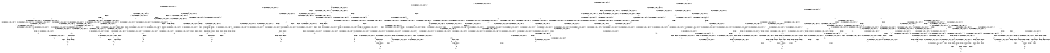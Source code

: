 digraph BCG {
size = "7, 10.5";
center = TRUE;
node [shape = circle];
0 [peripheries = 2];
0 -> 1 [label = "EX !0 !ATOMIC_EXCH_BRANCH (1, +1, TRUE, +0, 3, TRUE) !{0, 1, 2}"];
0 -> 2 [label = "EX !2 !ATOMIC_EXCH_BRANCH (1, +0, TRUE, +0, 1, TRUE) !{0, 1, 2}"];
0 -> 3 [label = "EX !1 !ATOMIC_EXCH_BRANCH (1, +1, TRUE, +1, 1, FALSE) !{0, 1, 2}"];
0 -> 4 [label = "EX !0 !ATOMIC_EXCH_BRANCH (1, +1, TRUE, +0, 3, TRUE) !{0, 1, 2}"];
1 -> 5 [label = "EX !2 !ATOMIC_EXCH_BRANCH (1, +0, TRUE, +0, 1, FALSE) !{0, 1, 2}"];
1 -> 6 [label = "EX !1 !ATOMIC_EXCH_BRANCH (1, +1, TRUE, +1, 1, TRUE) !{0, 1, 2}"];
1 -> 7 [label = "TERMINATE !0"];
2 -> 2 [label = "EX !2 !ATOMIC_EXCH_BRANCH (1, +0, TRUE, +0, 1, TRUE) !{0, 1, 2}"];
2 -> 8 [label = "EX !0 !ATOMIC_EXCH_BRANCH (1, +1, TRUE, +0, 3, TRUE) !{0, 1, 2}"];
2 -> 9 [label = "EX !1 !ATOMIC_EXCH_BRANCH (1, +1, TRUE, +1, 1, FALSE) !{0, 1, 2}"];
2 -> 10 [label = "EX !0 !ATOMIC_EXCH_BRANCH (1, +1, TRUE, +0, 3, TRUE) !{0, 1, 2}"];
3 -> 11 [label = "EX !0 !ATOMIC_EXCH_BRANCH (1, +1, TRUE, +0, 3, FALSE) !{0, 1, 2}"];
3 -> 12 [label = "EX !2 !ATOMIC_EXCH_BRANCH (1, +0, TRUE, +0, 1, FALSE) !{0, 1, 2}"];
3 -> 13 [label = "TERMINATE !1"];
3 -> 14 [label = "EX !0 !ATOMIC_EXCH_BRANCH (1, +1, TRUE, +0, 3, FALSE) !{0, 1, 2}"];
4 -> 15 [label = "EX !1 !ATOMIC_EXCH_BRANCH (1, +1, TRUE, +1, 1, TRUE) !{0, 1, 2}"];
4 -> 16 [label = "EX !2 !ATOMIC_EXCH_BRANCH (1, +0, TRUE, +0, 1, FALSE) !{0, 1, 2}"];
4 -> 17 [label = "EX !1 !ATOMIC_EXCH_BRANCH (1, +1, TRUE, +1, 1, TRUE) !{0, 1, 2}"];
4 -> 18 [label = "TERMINATE !0"];
5 -> 19 [label = "EX !1 !ATOMIC_EXCH_BRANCH (1, +1, TRUE, +1, 1, FALSE) !{0, 1, 2}"];
5 -> 20 [label = "TERMINATE !0"];
5 -> 21 [label = "TERMINATE !2"];
6 -> 6 [label = "EX !1 !ATOMIC_EXCH_BRANCH (1, +1, TRUE, +1, 1, TRUE) !{0, 1, 2}"];
6 -> 22 [label = "EX !2 !ATOMIC_EXCH_BRANCH (1, +0, TRUE, +0, 1, FALSE) !{0, 1, 2}"];
6 -> 23 [label = "TERMINATE !0"];
7 -> 24 [label = "EX !2 !ATOMIC_EXCH_BRANCH (1, +0, TRUE, +0, 1, FALSE) !{1, 2}"];
7 -> 25 [label = "EX !1 !ATOMIC_EXCH_BRANCH (1, +1, TRUE, +1, 1, TRUE) !{1, 2}"];
7 -> 26 [label = "EX !1 !ATOMIC_EXCH_BRANCH (1, +1, TRUE, +1, 1, TRUE) !{1, 2}"];
8 -> 5 [label = "EX !2 !ATOMIC_EXCH_BRANCH (1, +0, TRUE, +0, 1, FALSE) !{0, 1, 2}"];
8 -> 27 [label = "EX !1 !ATOMIC_EXCH_BRANCH (1, +1, TRUE, +1, 1, TRUE) !{0, 1, 2}"];
8 -> 28 [label = "TERMINATE !0"];
9 -> 12 [label = "EX !2 !ATOMIC_EXCH_BRANCH (1, +0, TRUE, +0, 1, FALSE) !{0, 1, 2}"];
9 -> 29 [label = "EX !0 !ATOMIC_EXCH_BRANCH (1, +1, TRUE, +0, 3, FALSE) !{0, 1, 2}"];
9 -> 30 [label = "TERMINATE !1"];
9 -> 31 [label = "EX !0 !ATOMIC_EXCH_BRANCH (1, +1, TRUE, +0, 3, FALSE) !{0, 1, 2}"];
10 -> 32 [label = "EX !1 !ATOMIC_EXCH_BRANCH (1, +1, TRUE, +1, 1, TRUE) !{0, 1, 2}"];
10 -> 16 [label = "EX !2 !ATOMIC_EXCH_BRANCH (1, +0, TRUE, +0, 1, FALSE) !{0, 1, 2}"];
10 -> 33 [label = "EX !1 !ATOMIC_EXCH_BRANCH (1, +1, TRUE, +1, 1, TRUE) !{0, 1, 2}"];
10 -> 34 [label = "TERMINATE !0"];
11 -> 35 [label = "EX !0 !ATOMIC_EXCH_BRANCH (1, +1, TRUE, +1, 1, TRUE) !{0, 1, 2}"];
11 -> 36 [label = "EX !2 !ATOMIC_EXCH_BRANCH (1, +0, TRUE, +0, 1, FALSE) !{0, 1, 2}"];
11 -> 37 [label = "TERMINATE !1"];
11 -> 38 [label = "EX !0 !ATOMIC_EXCH_BRANCH (1, +1, TRUE, +1, 1, TRUE) !{0, 1, 2}"];
12 -> 19 [label = "EX !0 !ATOMIC_EXCH_BRANCH (1, +1, TRUE, +0, 3, TRUE) !{0, 1, 2}"];
12 -> 39 [label = "TERMINATE !2"];
12 -> 40 [label = "TERMINATE !1"];
12 -> 41 [label = "EX !0 !ATOMIC_EXCH_BRANCH (1, +1, TRUE, +0, 3, TRUE) !{0, 1, 2}"];
13 -> 42 [label = "EX !0 !ATOMIC_EXCH_BRANCH (1, +1, TRUE, +0, 3, FALSE) !{0, 2}"];
13 -> 43 [label = "EX !2 !ATOMIC_EXCH_BRANCH (1, +0, TRUE, +0, 1, FALSE) !{0, 2}"];
13 -> 44 [label = "EX !0 !ATOMIC_EXCH_BRANCH (1, +1, TRUE, +0, 3, FALSE) !{0, 2}"];
14 -> 38 [label = "EX !0 !ATOMIC_EXCH_BRANCH (1, +1, TRUE, +1, 1, TRUE) !{0, 1, 2}"];
14 -> 45 [label = "EX !2 !ATOMIC_EXCH_BRANCH (1, +0, TRUE, +0, 1, FALSE) !{0, 1, 2}"];
14 -> 46 [label = "TERMINATE !1"];
15 -> 47 [label = "EX !2 !ATOMIC_EXCH_BRANCH (1, +0, TRUE, +0, 1, FALSE) !{0, 1, 2}"];
15 -> 15 [label = "EX !1 !ATOMIC_EXCH_BRANCH (1, +1, TRUE, +1, 1, TRUE) !{0, 1, 2}"];
15 -> 48 [label = "EX !2 !ATOMIC_EXCH_BRANCH (1, +0, TRUE, +0, 1, FALSE) !{0, 1, 2}"];
15 -> 49 [label = "TERMINATE !0"];
16 -> 50 [label = "EX !1 !ATOMIC_EXCH_BRANCH (1, +1, TRUE, +1, 1, FALSE) !{0, 1, 2}"];
16 -> 41 [label = "EX !1 !ATOMIC_EXCH_BRANCH (1, +1, TRUE, +1, 1, FALSE) !{0, 1, 2}"];
16 -> 51 [label = "TERMINATE !0"];
16 -> 52 [label = "TERMINATE !2"];
17 -> 15 [label = "EX !1 !ATOMIC_EXCH_BRANCH (1, +1, TRUE, +1, 1, TRUE) !{0, 1, 2}"];
17 -> 17 [label = "EX !1 !ATOMIC_EXCH_BRANCH (1, +1, TRUE, +1, 1, TRUE) !{0, 1, 2}"];
17 -> 53 [label = "EX !2 !ATOMIC_EXCH_BRANCH (1, +0, TRUE, +0, 1, FALSE) !{0, 1, 2}"];
17 -> 54 [label = "TERMINATE !0"];
18 -> 55 [label = "EX !2 !ATOMIC_EXCH_BRANCH (1, +0, TRUE, +0, 1, FALSE) !{1, 2}"];
18 -> 56 [label = "EX !1 !ATOMIC_EXCH_BRANCH (1, +1, TRUE, +1, 1, TRUE) !{1, 2}"];
19 -> 57 [label = "TERMINATE !0"];
19 -> 58 [label = "TERMINATE !2"];
19 -> 59 [label = "TERMINATE !1"];
20 -> 60 [label = "EX !1 !ATOMIC_EXCH_BRANCH (1, +1, TRUE, +1, 1, FALSE) !{1, 2}"];
20 -> 61 [label = "TERMINATE !2"];
20 -> 62 [label = "EX !1 !ATOMIC_EXCH_BRANCH (1, +1, TRUE, +1, 1, FALSE) !{1, 2}"];
21 -> 63 [label = "EX !1 !ATOMIC_EXCH_BRANCH (1, +1, TRUE, +1, 1, FALSE) !{0, 1}"];
21 -> 61 [label = "TERMINATE !0"];
22 -> 19 [label = "EX !1 !ATOMIC_EXCH_BRANCH (1, +1, TRUE, +1, 1, FALSE) !{0, 1, 2}"];
22 -> 64 [label = "TERMINATE !0"];
22 -> 65 [label = "TERMINATE !2"];
23 -> 25 [label = "EX !1 !ATOMIC_EXCH_BRANCH (1, +1, TRUE, +1, 1, TRUE) !{1, 2}"];
23 -> 66 [label = "EX !2 !ATOMIC_EXCH_BRANCH (1, +0, TRUE, +0, 1, FALSE) !{1, 2}"];
23 -> 26 [label = "EX !1 !ATOMIC_EXCH_BRANCH (1, +1, TRUE, +1, 1, TRUE) !{1, 2}"];
24 -> 60 [label = "EX !1 !ATOMIC_EXCH_BRANCH (1, +1, TRUE, +1, 1, FALSE) !{1, 2}"];
24 -> 61 [label = "TERMINATE !2"];
24 -> 62 [label = "EX !1 !ATOMIC_EXCH_BRANCH (1, +1, TRUE, +1, 1, FALSE) !{1, 2}"];
25 -> 25 [label = "EX !1 !ATOMIC_EXCH_BRANCH (1, +1, TRUE, +1, 1, TRUE) !{1, 2}"];
25 -> 66 [label = "EX !2 !ATOMIC_EXCH_BRANCH (1, +0, TRUE, +0, 1, FALSE) !{1, 2}"];
25 -> 26 [label = "EX !1 !ATOMIC_EXCH_BRANCH (1, +1, TRUE, +1, 1, TRUE) !{1, 2}"];
26 -> 67 [label = "EX !2 !ATOMIC_EXCH_BRANCH (1, +0, TRUE, +0, 1, FALSE) !{1, 2}"];
26 -> 26 [label = "EX !1 !ATOMIC_EXCH_BRANCH (1, +1, TRUE, +1, 1, TRUE) !{1, 2}"];
26 -> 68 [label = "EX !2 !ATOMIC_EXCH_BRANCH (1, +0, TRUE, +0, 1, FALSE) !{1, 2}"];
27 -> 27 [label = "EX !1 !ATOMIC_EXCH_BRANCH (1, +1, TRUE, +1, 1, TRUE) !{0, 1, 2}"];
27 -> 22 [label = "EX !2 !ATOMIC_EXCH_BRANCH (1, +0, TRUE, +0, 1, FALSE) !{0, 1, 2}"];
27 -> 69 [label = "TERMINATE !0"];
28 -> 24 [label = "EX !2 !ATOMIC_EXCH_BRANCH (1, +0, TRUE, +0, 1, FALSE) !{1, 2}"];
28 -> 70 [label = "EX !1 !ATOMIC_EXCH_BRANCH (1, +1, TRUE, +1, 1, TRUE) !{1, 2}"];
28 -> 71 [label = "EX !1 !ATOMIC_EXCH_BRANCH (1, +1, TRUE, +1, 1, TRUE) !{1, 2}"];
29 -> 72 [label = "EX !0 !ATOMIC_EXCH_BRANCH (1, +1, TRUE, +1, 1, TRUE) !{0, 1, 2}"];
29 -> 36 [label = "EX !2 !ATOMIC_EXCH_BRANCH (1, +0, TRUE, +0, 1, FALSE) !{0, 1, 2}"];
29 -> 73 [label = "TERMINATE !1"];
29 -> 74 [label = "EX !0 !ATOMIC_EXCH_BRANCH (1, +1, TRUE, +1, 1, TRUE) !{0, 1, 2}"];
30 -> 43 [label = "EX !2 !ATOMIC_EXCH_BRANCH (1, +0, TRUE, +0, 1, FALSE) !{0, 2}"];
30 -> 75 [label = "EX !0 !ATOMIC_EXCH_BRANCH (1, +1, TRUE, +0, 3, FALSE) !{0, 2}"];
30 -> 76 [label = "EX !0 !ATOMIC_EXCH_BRANCH (1, +1, TRUE, +0, 3, FALSE) !{0, 2}"];
31 -> 74 [label = "EX !0 !ATOMIC_EXCH_BRANCH (1, +1, TRUE, +1, 1, TRUE) !{0, 1, 2}"];
31 -> 45 [label = "EX !2 !ATOMIC_EXCH_BRANCH (1, +0, TRUE, +0, 1, FALSE) !{0, 1, 2}"];
31 -> 77 [label = "TERMINATE !1"];
32 -> 47 [label = "EX !2 !ATOMIC_EXCH_BRANCH (1, +0, TRUE, +0, 1, FALSE) !{0, 1, 2}"];
32 -> 32 [label = "EX !1 !ATOMIC_EXCH_BRANCH (1, +1, TRUE, +1, 1, TRUE) !{0, 1, 2}"];
32 -> 48 [label = "EX !2 !ATOMIC_EXCH_BRANCH (1, +0, TRUE, +0, 1, FALSE) !{0, 1, 2}"];
32 -> 78 [label = "TERMINATE !0"];
33 -> 32 [label = "EX !1 !ATOMIC_EXCH_BRANCH (1, +1, TRUE, +1, 1, TRUE) !{0, 1, 2}"];
33 -> 33 [label = "EX !1 !ATOMIC_EXCH_BRANCH (1, +1, TRUE, +1, 1, TRUE) !{0, 1, 2}"];
33 -> 53 [label = "EX !2 !ATOMIC_EXCH_BRANCH (1, +0, TRUE, +0, 1, FALSE) !{0, 1, 2}"];
33 -> 79 [label = "TERMINATE !0"];
34 -> 55 [label = "EX !2 !ATOMIC_EXCH_BRANCH (1, +0, TRUE, +0, 1, FALSE) !{1, 2}"];
34 -> 80 [label = "EX !1 !ATOMIC_EXCH_BRANCH (1, +1, TRUE, +1, 1, TRUE) !{1, 2}"];
35 -> 11 [label = "EX !0 !ATOMIC_EXCH_BRANCH (1, +1, TRUE, +0, 3, FALSE) !{0, 1, 2}"];
35 -> 81 [label = "EX !2 !ATOMIC_EXCH_BRANCH (1, +0, TRUE, +0, 1, FALSE) !{0, 1, 2}"];
35 -> 82 [label = "TERMINATE !1"];
35 -> 14 [label = "EX !0 !ATOMIC_EXCH_BRANCH (1, +1, TRUE, +0, 3, FALSE) !{0, 1, 2}"];
36 -> 19 [label = "EX !0 !ATOMIC_EXCH_BRANCH (1, +1, TRUE, +1, 1, FALSE) !{0, 1, 2}"];
36 -> 83 [label = "TERMINATE !2"];
36 -> 84 [label = "TERMINATE !1"];
36 -> 41 [label = "EX !0 !ATOMIC_EXCH_BRANCH (1, +1, TRUE, +1, 1, FALSE) !{0, 1, 2}"];
37 -> 85 [label = "EX !0 !ATOMIC_EXCH_BRANCH (1, +1, TRUE, +1, 1, TRUE) !{0, 2}"];
37 -> 86 [label = "EX !2 !ATOMIC_EXCH_BRANCH (1, +0, TRUE, +0, 1, FALSE) !{0, 2}"];
37 -> 87 [label = "EX !0 !ATOMIC_EXCH_BRANCH (1, +1, TRUE, +1, 1, TRUE) !{0, 2}"];
38 -> 14 [label = "EX !0 !ATOMIC_EXCH_BRANCH (1, +1, TRUE, +0, 3, FALSE) !{0, 1, 2}"];
38 -> 88 [label = "EX !2 !ATOMIC_EXCH_BRANCH (1, +0, TRUE, +0, 1, FALSE) !{0, 1, 2}"];
38 -> 89 [label = "TERMINATE !1"];
39 -> 63 [label = "EX !0 !ATOMIC_EXCH_BRANCH (1, +1, TRUE, +0, 3, TRUE) !{0, 1}"];
39 -> 90 [label = "TERMINATE !1"];
39 -> 91 [label = "EX !0 !ATOMIC_EXCH_BRANCH (1, +1, TRUE, +0, 3, TRUE) !{0, 1}"];
40 -> 92 [label = "EX !0 !ATOMIC_EXCH_BRANCH (1, +1, TRUE, +0, 3, TRUE) !{0, 2}"];
40 -> 90 [label = "TERMINATE !2"];
40 -> 93 [label = "EX !0 !ATOMIC_EXCH_BRANCH (1, +1, TRUE, +0, 3, TRUE) !{0, 2}"];
41 -> 94 [label = "TERMINATE !0"];
41 -> 95 [label = "TERMINATE !2"];
41 -> 96 [label = "TERMINATE !1"];
42 -> 85 [label = "EX !0 !ATOMIC_EXCH_BRANCH (1, +1, TRUE, +1, 1, TRUE) !{0, 2}"];
42 -> 86 [label = "EX !2 !ATOMIC_EXCH_BRANCH (1, +0, TRUE, +0, 1, FALSE) !{0, 2}"];
42 -> 87 [label = "EX !0 !ATOMIC_EXCH_BRANCH (1, +1, TRUE, +1, 1, TRUE) !{0, 2}"];
43 -> 92 [label = "EX !0 !ATOMIC_EXCH_BRANCH (1, +1, TRUE, +0, 3, TRUE) !{0, 2}"];
43 -> 90 [label = "TERMINATE !2"];
43 -> 93 [label = "EX !0 !ATOMIC_EXCH_BRANCH (1, +1, TRUE, +0, 3, TRUE) !{0, 2}"];
44 -> 97 [label = "EX !2 !ATOMIC_EXCH_BRANCH (1, +0, TRUE, +0, 1, FALSE) !{0, 2}"];
44 -> 87 [label = "EX !0 !ATOMIC_EXCH_BRANCH (1, +1, TRUE, +1, 1, TRUE) !{0, 2}"];
44 -> 98 [label = "EX !2 !ATOMIC_EXCH_BRANCH (1, +0, TRUE, +0, 1, FALSE) !{0, 2}"];
45 -> 41 [label = "EX !0 !ATOMIC_EXCH_BRANCH (1, +1, TRUE, +1, 1, FALSE) !{0, 1, 2}"];
45 -> 99 [label = "TERMINATE !2"];
45 -> 100 [label = "TERMINATE !1"];
46 -> 101 [label = "EX !0 !ATOMIC_EXCH_BRANCH (1, +1, TRUE, +1, 1, TRUE) !{0, 2}"];
46 -> 102 [label = "EX !2 !ATOMIC_EXCH_BRANCH (1, +0, TRUE, +0, 1, FALSE) !{0, 2}"];
47 -> 103 [label = "EX !1 !ATOMIC_EXCH_BRANCH (1, +1, TRUE, +1, 1, FALSE) !{0, 1, 2}"];
47 -> 104 [label = "TERMINATE !0"];
47 -> 105 [label = "TERMINATE !2"];
48 -> 50 [label = "EX !1 !ATOMIC_EXCH_BRANCH (1, +1, TRUE, +1, 1, FALSE) !{0, 1, 2}"];
48 -> 106 [label = "TERMINATE !0"];
48 -> 107 [label = "TERMINATE !2"];
49 -> 108 [label = "EX !1 !ATOMIC_EXCH_BRANCH (1, +1, TRUE, +1, 1, TRUE) !{1, 2}"];
49 -> 109 [label = "EX !2 !ATOMIC_EXCH_BRANCH (1, +0, TRUE, +0, 1, FALSE) !{1, 2}"];
50 -> 110 [label = "TERMINATE !0"];
50 -> 111 [label = "TERMINATE !2"];
50 -> 112 [label = "TERMINATE !1"];
51 -> 113 [label = "EX !1 !ATOMIC_EXCH_BRANCH (1, +1, TRUE, +1, 1, FALSE) !{1, 2}"];
51 -> 114 [label = "TERMINATE !2"];
52 -> 115 [label = "EX !1 !ATOMIC_EXCH_BRANCH (1, +1, TRUE, +1, 1, FALSE) !{0, 1}"];
52 -> 114 [label = "TERMINATE !0"];
53 -> 50 [label = "EX !1 !ATOMIC_EXCH_BRANCH (1, +1, TRUE, +1, 1, FALSE) !{0, 1, 2}"];
53 -> 41 [label = "EX !1 !ATOMIC_EXCH_BRANCH (1, +1, TRUE, +1, 1, FALSE) !{0, 1, 2}"];
53 -> 116 [label = "TERMINATE !0"];
53 -> 117 [label = "TERMINATE !2"];
54 -> 56 [label = "EX !1 !ATOMIC_EXCH_BRANCH (1, +1, TRUE, +1, 1, TRUE) !{1, 2}"];
54 -> 118 [label = "EX !2 !ATOMIC_EXCH_BRANCH (1, +0, TRUE, +0, 1, FALSE) !{1, 2}"];
55 -> 113 [label = "EX !1 !ATOMIC_EXCH_BRANCH (1, +1, TRUE, +1, 1, FALSE) !{1, 2}"];
55 -> 114 [label = "TERMINATE !2"];
56 -> 56 [label = "EX !1 !ATOMIC_EXCH_BRANCH (1, +1, TRUE, +1, 1, TRUE) !{1, 2}"];
56 -> 118 [label = "EX !2 !ATOMIC_EXCH_BRANCH (1, +0, TRUE, +0, 1, FALSE) !{1, 2}"];
57 -> 119 [label = "TERMINATE !2"];
57 -> 120 [label = "TERMINATE !1"];
58 -> 119 [label = "TERMINATE !0"];
58 -> 121 [label = "TERMINATE !1"];
59 -> 120 [label = "TERMINATE !0"];
59 -> 121 [label = "TERMINATE !2"];
60 -> 119 [label = "TERMINATE !2"];
60 -> 120 [label = "TERMINATE !1"];
61 -> 122 [label = "EX !1 !ATOMIC_EXCH_BRANCH (1, +1, TRUE, +1, 1, FALSE) !{1}"];
61 -> 123 [label = "EX !1 !ATOMIC_EXCH_BRANCH (1, +1, TRUE, +1, 1, FALSE) !{1}"];
62 -> 124 [label = "TERMINATE !2"];
62 -> 125 [label = "TERMINATE !1"];
63 -> 119 [label = "TERMINATE !0"];
63 -> 121 [label = "TERMINATE !1"];
64 -> 60 [label = "EX !1 !ATOMIC_EXCH_BRANCH (1, +1, TRUE, +1, 1, FALSE) !{1, 2}"];
64 -> 126 [label = "TERMINATE !2"];
64 -> 62 [label = "EX !1 !ATOMIC_EXCH_BRANCH (1, +1, TRUE, +1, 1, FALSE) !{1, 2}"];
65 -> 63 [label = "EX !1 !ATOMIC_EXCH_BRANCH (1, +1, TRUE, +1, 1, FALSE) !{0, 1}"];
65 -> 126 [label = "TERMINATE !0"];
66 -> 60 [label = "EX !1 !ATOMIC_EXCH_BRANCH (1, +1, TRUE, +1, 1, FALSE) !{1, 2}"];
66 -> 126 [label = "TERMINATE !2"];
66 -> 62 [label = "EX !1 !ATOMIC_EXCH_BRANCH (1, +1, TRUE, +1, 1, FALSE) !{1, 2}"];
67 -> 127 [label = "EX !1 !ATOMIC_EXCH_BRANCH (1, +1, TRUE, +1, 1, FALSE) !{1, 2}"];
67 -> 128 [label = "TERMINATE !2"];
67 -> 62 [label = "EX !1 !ATOMIC_EXCH_BRANCH (1, +1, TRUE, +1, 1, FALSE) !{1, 2}"];
68 -> 62 [label = "EX !1 !ATOMIC_EXCH_BRANCH (1, +1, TRUE, +1, 1, FALSE) !{1, 2}"];
68 -> 129 [label = "TERMINATE !2"];
69 -> 70 [label = "EX !1 !ATOMIC_EXCH_BRANCH (1, +1, TRUE, +1, 1, TRUE) !{1, 2}"];
69 -> 66 [label = "EX !2 !ATOMIC_EXCH_BRANCH (1, +0, TRUE, +0, 1, FALSE) !{1, 2}"];
69 -> 71 [label = "EX !1 !ATOMIC_EXCH_BRANCH (1, +1, TRUE, +1, 1, TRUE) !{1, 2}"];
70 -> 70 [label = "EX !1 !ATOMIC_EXCH_BRANCH (1, +1, TRUE, +1, 1, TRUE) !{1, 2}"];
70 -> 66 [label = "EX !2 !ATOMIC_EXCH_BRANCH (1, +0, TRUE, +0, 1, FALSE) !{1, 2}"];
70 -> 71 [label = "EX !1 !ATOMIC_EXCH_BRANCH (1, +1, TRUE, +1, 1, TRUE) !{1, 2}"];
71 -> 67 [label = "EX !2 !ATOMIC_EXCH_BRANCH (1, +0, TRUE, +0, 1, FALSE) !{1, 2}"];
71 -> 71 [label = "EX !1 !ATOMIC_EXCH_BRANCH (1, +1, TRUE, +1, 1, TRUE) !{1, 2}"];
71 -> 68 [label = "EX !2 !ATOMIC_EXCH_BRANCH (1, +0, TRUE, +0, 1, FALSE) !{1, 2}"];
72 -> 29 [label = "EX !0 !ATOMIC_EXCH_BRANCH (1, +1, TRUE, +0, 3, FALSE) !{0, 1, 2}"];
72 -> 81 [label = "EX !2 !ATOMIC_EXCH_BRANCH (1, +0, TRUE, +0, 1, FALSE) !{0, 1, 2}"];
72 -> 130 [label = "TERMINATE !1"];
72 -> 31 [label = "EX !0 !ATOMIC_EXCH_BRANCH (1, +1, TRUE, +0, 3, FALSE) !{0, 1, 2}"];
73 -> 131 [label = "EX !0 !ATOMIC_EXCH_BRANCH (1, +1, TRUE, +1, 1, TRUE) !{0, 2}"];
73 -> 86 [label = "EX !2 !ATOMIC_EXCH_BRANCH (1, +0, TRUE, +0, 1, FALSE) !{0, 2}"];
73 -> 132 [label = "EX !0 !ATOMIC_EXCH_BRANCH (1, +1, TRUE, +1, 1, TRUE) !{0, 2}"];
74 -> 31 [label = "EX !0 !ATOMIC_EXCH_BRANCH (1, +1, TRUE, +0, 3, FALSE) !{0, 1, 2}"];
74 -> 88 [label = "EX !2 !ATOMIC_EXCH_BRANCH (1, +0, TRUE, +0, 1, FALSE) !{0, 1, 2}"];
74 -> 133 [label = "TERMINATE !1"];
75 -> 131 [label = "EX !0 !ATOMIC_EXCH_BRANCH (1, +1, TRUE, +1, 1, TRUE) !{0, 2}"];
75 -> 86 [label = "EX !2 !ATOMIC_EXCH_BRANCH (1, +0, TRUE, +0, 1, FALSE) !{0, 2}"];
75 -> 132 [label = "EX !0 !ATOMIC_EXCH_BRANCH (1, +1, TRUE, +1, 1, TRUE) !{0, 2}"];
76 -> 97 [label = "EX !2 !ATOMIC_EXCH_BRANCH (1, +0, TRUE, +0, 1, FALSE) !{0, 2}"];
76 -> 132 [label = "EX !0 !ATOMIC_EXCH_BRANCH (1, +1, TRUE, +1, 1, TRUE) !{0, 2}"];
76 -> 98 [label = "EX !2 !ATOMIC_EXCH_BRANCH (1, +0, TRUE, +0, 1, FALSE) !{0, 2}"];
77 -> 134 [label = "EX !0 !ATOMIC_EXCH_BRANCH (1, +1, TRUE, +1, 1, TRUE) !{0, 2}"];
77 -> 102 [label = "EX !2 !ATOMIC_EXCH_BRANCH (1, +0, TRUE, +0, 1, FALSE) !{0, 2}"];
78 -> 135 [label = "EX !1 !ATOMIC_EXCH_BRANCH (1, +1, TRUE, +1, 1, TRUE) !{1, 2}"];
78 -> 109 [label = "EX !2 !ATOMIC_EXCH_BRANCH (1, +0, TRUE, +0, 1, FALSE) !{1, 2}"];
79 -> 80 [label = "EX !1 !ATOMIC_EXCH_BRANCH (1, +1, TRUE, +1, 1, TRUE) !{1, 2}"];
79 -> 118 [label = "EX !2 !ATOMIC_EXCH_BRANCH (1, +0, TRUE, +0, 1, FALSE) !{1, 2}"];
80 -> 80 [label = "EX !1 !ATOMIC_EXCH_BRANCH (1, +1, TRUE, +1, 1, TRUE) !{1, 2}"];
80 -> 118 [label = "EX !2 !ATOMIC_EXCH_BRANCH (1, +0, TRUE, +0, 1, FALSE) !{1, 2}"];
81 -> 19 [label = "EX !0 !ATOMIC_EXCH_BRANCH (1, +1, TRUE, +0, 3, TRUE) !{0, 1, 2}"];
81 -> 136 [label = "TERMINATE !2"];
81 -> 137 [label = "TERMINATE !1"];
81 -> 41 [label = "EX !0 !ATOMIC_EXCH_BRANCH (1, +1, TRUE, +0, 3, TRUE) !{0, 1, 2}"];
82 -> 42 [label = "EX !0 !ATOMIC_EXCH_BRANCH (1, +1, TRUE, +0, 3, FALSE) !{0, 2}"];
82 -> 138 [label = "EX !2 !ATOMIC_EXCH_BRANCH (1, +0, TRUE, +0, 1, FALSE) !{0, 2}"];
82 -> 44 [label = "EX !0 !ATOMIC_EXCH_BRANCH (1, +1, TRUE, +0, 3, FALSE) !{0, 2}"];
83 -> 63 [label = "EX !0 !ATOMIC_EXCH_BRANCH (1, +1, TRUE, +1, 1, FALSE) !{0, 1}"];
83 -> 139 [label = "TERMINATE !1"];
83 -> 91 [label = "EX !0 !ATOMIC_EXCH_BRANCH (1, +1, TRUE, +1, 1, FALSE) !{0, 1}"];
84 -> 92 [label = "EX !0 !ATOMIC_EXCH_BRANCH (1, +1, TRUE, +1, 1, FALSE) !{0, 2}"];
84 -> 139 [label = "TERMINATE !2"];
84 -> 93 [label = "EX !0 !ATOMIC_EXCH_BRANCH (1, +1, TRUE, +1, 1, FALSE) !{0, 2}"];
85 -> 42 [label = "EX !0 !ATOMIC_EXCH_BRANCH (1, +1, TRUE, +0, 3, FALSE) !{0, 2}"];
85 -> 138 [label = "EX !2 !ATOMIC_EXCH_BRANCH (1, +0, TRUE, +0, 1, FALSE) !{0, 2}"];
85 -> 44 [label = "EX !0 !ATOMIC_EXCH_BRANCH (1, +1, TRUE, +0, 3, FALSE) !{0, 2}"];
86 -> 92 [label = "EX !0 !ATOMIC_EXCH_BRANCH (1, +1, TRUE, +1, 1, FALSE) !{0, 2}"];
86 -> 139 [label = "TERMINATE !2"];
86 -> 93 [label = "EX !0 !ATOMIC_EXCH_BRANCH (1, +1, TRUE, +1, 1, FALSE) !{0, 2}"];
87 -> 140 [label = "EX !2 !ATOMIC_EXCH_BRANCH (1, +0, TRUE, +0, 1, FALSE) !{0, 2}"];
87 -> 44 [label = "EX !0 !ATOMIC_EXCH_BRANCH (1, +1, TRUE, +0, 3, FALSE) !{0, 2}"];
87 -> 141 [label = "EX !2 !ATOMIC_EXCH_BRANCH (1, +0, TRUE, +0, 1, FALSE) !{0, 2}"];
88 -> 41 [label = "EX !0 !ATOMIC_EXCH_BRANCH (1, +1, TRUE, +0, 3, TRUE) !{0, 1, 2}"];
88 -> 142 [label = "TERMINATE !2"];
88 -> 143 [label = "TERMINATE !1"];
89 -> 144 [label = "EX !0 !ATOMIC_EXCH_BRANCH (1, +1, TRUE, +0, 3, FALSE) !{0, 2}"];
89 -> 145 [label = "EX !2 !ATOMIC_EXCH_BRANCH (1, +0, TRUE, +0, 1, FALSE) !{0, 2}"];
90 -> 146 [label = "EX !0 !ATOMIC_EXCH_BRANCH (1, +1, TRUE, +0, 3, TRUE) !{0}"];
90 -> 147 [label = "EX !0 !ATOMIC_EXCH_BRANCH (1, +1, TRUE, +0, 3, TRUE) !{0}"];
91 -> 148 [label = "TERMINATE !0"];
91 -> 149 [label = "TERMINATE !1"];
92 -> 120 [label = "TERMINATE !0"];
92 -> 121 [label = "TERMINATE !2"];
93 -> 150 [label = "TERMINATE !0"];
93 -> 151 [label = "TERMINATE !2"];
94 -> 152 [label = "TERMINATE !2"];
94 -> 153 [label = "TERMINATE !1"];
95 -> 152 [label = "TERMINATE !0"];
95 -> 154 [label = "TERMINATE !1"];
96 -> 153 [label = "TERMINATE !0"];
96 -> 154 [label = "TERMINATE !2"];
97 -> 155 [label = "EX !0 !ATOMIC_EXCH_BRANCH (1, +1, TRUE, +1, 1, FALSE) !{0, 2}"];
97 -> 156 [label = "TERMINATE !2"];
97 -> 93 [label = "EX !0 !ATOMIC_EXCH_BRANCH (1, +1, TRUE, +1, 1, FALSE) !{0, 2}"];
98 -> 93 [label = "EX !0 !ATOMIC_EXCH_BRANCH (1, +1, TRUE, +1, 1, FALSE) !{0, 2}"];
98 -> 157 [label = "TERMINATE !2"];
99 -> 115 [label = "EX !0 !ATOMIC_EXCH_BRANCH (1, +1, TRUE, +1, 1, FALSE) !{0, 1}"];
99 -> 158 [label = "TERMINATE !1"];
100 -> 159 [label = "EX !0 !ATOMIC_EXCH_BRANCH (1, +1, TRUE, +1, 1, FALSE) !{0, 2}"];
100 -> 158 [label = "TERMINATE !2"];
101 -> 144 [label = "EX !0 !ATOMIC_EXCH_BRANCH (1, +1, TRUE, +0, 3, FALSE) !{0, 2}"];
101 -> 145 [label = "EX !2 !ATOMIC_EXCH_BRANCH (1, +0, TRUE, +0, 1, FALSE) !{0, 2}"];
102 -> 159 [label = "EX !0 !ATOMIC_EXCH_BRANCH (1, +1, TRUE, +1, 1, FALSE) !{0, 2}"];
102 -> 158 [label = "TERMINATE !2"];
103 -> 160 [label = "TERMINATE !0"];
103 -> 161 [label = "TERMINATE !2"];
103 -> 162 [label = "TERMINATE !1"];
104 -> 163 [label = "EX !1 !ATOMIC_EXCH_BRANCH (1, +1, TRUE, +1, 1, FALSE) !{1, 2}"];
104 -> 164 [label = "TERMINATE !2"];
105 -> 165 [label = "EX !1 !ATOMIC_EXCH_BRANCH (1, +1, TRUE, +1, 1, FALSE) !{0, 1}"];
105 -> 164 [label = "TERMINATE !0"];
106 -> 166 [label = "EX !1 !ATOMIC_EXCH_BRANCH (1, +1, TRUE, +1, 1, FALSE) !{1, 2}"];
106 -> 167 [label = "TERMINATE !2"];
107 -> 168 [label = "EX !1 !ATOMIC_EXCH_BRANCH (1, +1, TRUE, +1, 1, FALSE) !{0, 1}"];
107 -> 167 [label = "TERMINATE !0"];
108 -> 108 [label = "EX !1 !ATOMIC_EXCH_BRANCH (1, +1, TRUE, +1, 1, TRUE) !{1, 2}"];
108 -> 109 [label = "EX !2 !ATOMIC_EXCH_BRANCH (1, +0, TRUE, +0, 1, FALSE) !{1, 2}"];
109 -> 166 [label = "EX !1 !ATOMIC_EXCH_BRANCH (1, +1, TRUE, +1, 1, FALSE) !{1, 2}"];
109 -> 167 [label = "TERMINATE !2"];
110 -> 169 [label = "TERMINATE !2"];
110 -> 170 [label = "TERMINATE !1"];
111 -> 169 [label = "TERMINATE !0"];
111 -> 171 [label = "TERMINATE !1"];
112 -> 170 [label = "TERMINATE !0"];
112 -> 171 [label = "TERMINATE !2"];
113 -> 152 [label = "TERMINATE !2"];
113 -> 153 [label = "TERMINATE !1"];
114 -> 172 [label = "EX !1 !ATOMIC_EXCH_BRANCH (1, +1, TRUE, +1, 1, FALSE) !{1}"];
115 -> 152 [label = "TERMINATE !0"];
115 -> 154 [label = "TERMINATE !1"];
116 -> 113 [label = "EX !1 !ATOMIC_EXCH_BRANCH (1, +1, TRUE, +1, 1, FALSE) !{1, 2}"];
116 -> 173 [label = "TERMINATE !2"];
117 -> 115 [label = "EX !1 !ATOMIC_EXCH_BRANCH (1, +1, TRUE, +1, 1, FALSE) !{0, 1}"];
117 -> 173 [label = "TERMINATE !0"];
118 -> 113 [label = "EX !1 !ATOMIC_EXCH_BRANCH (1, +1, TRUE, +1, 1, FALSE) !{1, 2}"];
118 -> 173 [label = "TERMINATE !2"];
119 -> 174 [label = "TERMINATE !1"];
120 -> 174 [label = "TERMINATE !2"];
121 -> 174 [label = "TERMINATE !0"];
122 -> 174 [label = "TERMINATE !1"];
123 -> 175 [label = "TERMINATE !1"];
124 -> 176 [label = "TERMINATE !1"];
125 -> 176 [label = "TERMINATE !2"];
126 -> 122 [label = "EX !1 !ATOMIC_EXCH_BRANCH (1, +1, TRUE, +1, 1, FALSE) !{1}"];
126 -> 123 [label = "EX !1 !ATOMIC_EXCH_BRANCH (1, +1, TRUE, +1, 1, FALSE) !{1}"];
127 -> 177 [label = "TERMINATE !2"];
127 -> 178 [label = "TERMINATE !1"];
128 -> 179 [label = "EX !1 !ATOMIC_EXCH_BRANCH (1, +1, TRUE, +1, 1, FALSE) !{1}"];
129 -> 180 [label = "EX !1 !ATOMIC_EXCH_BRANCH (1, +1, TRUE, +1, 1, FALSE) !{1}"];
130 -> 75 [label = "EX !0 !ATOMIC_EXCH_BRANCH (1, +1, TRUE, +0, 3, FALSE) !{0, 2}"];
130 -> 138 [label = "EX !2 !ATOMIC_EXCH_BRANCH (1, +0, TRUE, +0, 1, FALSE) !{0, 2}"];
130 -> 76 [label = "EX !0 !ATOMIC_EXCH_BRANCH (1, +1, TRUE, +0, 3, FALSE) !{0, 2}"];
131 -> 75 [label = "EX !0 !ATOMIC_EXCH_BRANCH (1, +1, TRUE, +0, 3, FALSE) !{0, 2}"];
131 -> 138 [label = "EX !2 !ATOMIC_EXCH_BRANCH (1, +0, TRUE, +0, 1, FALSE) !{0, 2}"];
131 -> 76 [label = "EX !0 !ATOMIC_EXCH_BRANCH (1, +1, TRUE, +0, 3, FALSE) !{0, 2}"];
132 -> 140 [label = "EX !2 !ATOMIC_EXCH_BRANCH (1, +0, TRUE, +0, 1, FALSE) !{0, 2}"];
132 -> 76 [label = "EX !0 !ATOMIC_EXCH_BRANCH (1, +1, TRUE, +0, 3, FALSE) !{0, 2}"];
132 -> 141 [label = "EX !2 !ATOMIC_EXCH_BRANCH (1, +0, TRUE, +0, 1, FALSE) !{0, 2}"];
133 -> 181 [label = "EX !0 !ATOMIC_EXCH_BRANCH (1, +1, TRUE, +0, 3, FALSE) !{0, 2}"];
133 -> 145 [label = "EX !2 !ATOMIC_EXCH_BRANCH (1, +0, TRUE, +0, 1, FALSE) !{0, 2}"];
134 -> 181 [label = "EX !0 !ATOMIC_EXCH_BRANCH (1, +1, TRUE, +0, 3, FALSE) !{0, 2}"];
134 -> 145 [label = "EX !2 !ATOMIC_EXCH_BRANCH (1, +0, TRUE, +0, 1, FALSE) !{0, 2}"];
135 -> 135 [label = "EX !1 !ATOMIC_EXCH_BRANCH (1, +1, TRUE, +1, 1, TRUE) !{1, 2}"];
135 -> 109 [label = "EX !2 !ATOMIC_EXCH_BRANCH (1, +0, TRUE, +0, 1, FALSE) !{1, 2}"];
136 -> 63 [label = "EX !0 !ATOMIC_EXCH_BRANCH (1, +1, TRUE, +0, 3, TRUE) !{0, 1}"];
136 -> 182 [label = "TERMINATE !1"];
136 -> 91 [label = "EX !0 !ATOMIC_EXCH_BRANCH (1, +1, TRUE, +0, 3, TRUE) !{0, 1}"];
137 -> 92 [label = "EX !0 !ATOMIC_EXCH_BRANCH (1, +1, TRUE, +0, 3, TRUE) !{0, 2}"];
137 -> 182 [label = "TERMINATE !2"];
137 -> 93 [label = "EX !0 !ATOMIC_EXCH_BRANCH (1, +1, TRUE, +0, 3, TRUE) !{0, 2}"];
138 -> 92 [label = "EX !0 !ATOMIC_EXCH_BRANCH (1, +1, TRUE, +0, 3, TRUE) !{0, 2}"];
138 -> 182 [label = "TERMINATE !2"];
138 -> 93 [label = "EX !0 !ATOMIC_EXCH_BRANCH (1, +1, TRUE, +0, 3, TRUE) !{0, 2}"];
139 -> 146 [label = "EX !0 !ATOMIC_EXCH_BRANCH (1, +1, TRUE, +1, 1, FALSE) !{0}"];
139 -> 147 [label = "EX !0 !ATOMIC_EXCH_BRANCH (1, +1, TRUE, +1, 1, FALSE) !{0}"];
140 -> 155 [label = "EX !0 !ATOMIC_EXCH_BRANCH (1, +1, TRUE, +0, 3, TRUE) !{0, 2}"];
140 -> 183 [label = "TERMINATE !2"];
140 -> 93 [label = "EX !0 !ATOMIC_EXCH_BRANCH (1, +1, TRUE, +0, 3, TRUE) !{0, 2}"];
141 -> 93 [label = "EX !0 !ATOMIC_EXCH_BRANCH (1, +1, TRUE, +0, 3, TRUE) !{0, 2}"];
141 -> 184 [label = "TERMINATE !2"];
142 -> 115 [label = "EX !0 !ATOMIC_EXCH_BRANCH (1, +1, TRUE, +0, 3, TRUE) !{0, 1}"];
142 -> 185 [label = "TERMINATE !1"];
143 -> 159 [label = "EX !0 !ATOMIC_EXCH_BRANCH (1, +1, TRUE, +0, 3, TRUE) !{0, 2}"];
143 -> 185 [label = "TERMINATE !2"];
144 -> 101 [label = "EX !0 !ATOMIC_EXCH_BRANCH (1, +1, TRUE, +1, 1, TRUE) !{0, 2}"];
144 -> 102 [label = "EX !2 !ATOMIC_EXCH_BRANCH (1, +0, TRUE, +0, 1, FALSE) !{0, 2}"];
145 -> 159 [label = "EX !0 !ATOMIC_EXCH_BRANCH (1, +1, TRUE, +0, 3, TRUE) !{0, 2}"];
145 -> 185 [label = "TERMINATE !2"];
146 -> 174 [label = "TERMINATE !0"];
147 -> 186 [label = "TERMINATE !0"];
148 -> 187 [label = "TERMINATE !1"];
149 -> 187 [label = "TERMINATE !0"];
150 -> 188 [label = "TERMINATE !2"];
151 -> 188 [label = "TERMINATE !0"];
152 -> 189 [label = "TERMINATE !1"];
153 -> 189 [label = "TERMINATE !2"];
154 -> 189 [label = "TERMINATE !0"];
155 -> 190 [label = "TERMINATE !0"];
155 -> 191 [label = "TERMINATE !2"];
156 -> 192 [label = "EX !0 !ATOMIC_EXCH_BRANCH (1, +1, TRUE, +1, 1, FALSE) !{0}"];
157 -> 193 [label = "EX !0 !ATOMIC_EXCH_BRANCH (1, +1, TRUE, +1, 1, FALSE) !{0}"];
158 -> 194 [label = "EX !0 !ATOMIC_EXCH_BRANCH (1, +1, TRUE, +1, 1, FALSE) !{0}"];
159 -> 153 [label = "TERMINATE !0"];
159 -> 154 [label = "TERMINATE !2"];
160 -> 195 [label = "TERMINATE !2"];
160 -> 196 [label = "TERMINATE !1"];
161 -> 195 [label = "TERMINATE !0"];
161 -> 197 [label = "TERMINATE !1"];
162 -> 196 [label = "TERMINATE !0"];
162 -> 197 [label = "TERMINATE !2"];
163 -> 195 [label = "TERMINATE !2"];
163 -> 196 [label = "TERMINATE !1"];
164 -> 198 [label = "EX !1 !ATOMIC_EXCH_BRANCH (1, +1, TRUE, +1, 1, FALSE) !{1}"];
165 -> 195 [label = "TERMINATE !0"];
165 -> 197 [label = "TERMINATE !1"];
166 -> 169 [label = "TERMINATE !2"];
166 -> 170 [label = "TERMINATE !1"];
167 -> 199 [label = "EX !1 !ATOMIC_EXCH_BRANCH (1, +1, TRUE, +1, 1, FALSE) !{1}"];
168 -> 169 [label = "TERMINATE !0"];
168 -> 171 [label = "TERMINATE !1"];
169 -> 200 [label = "TERMINATE !1"];
170 -> 200 [label = "TERMINATE !2"];
171 -> 200 [label = "TERMINATE !0"];
172 -> 189 [label = "TERMINATE !1"];
173 -> 172 [label = "EX !1 !ATOMIC_EXCH_BRANCH (1, +1, TRUE, +1, 1, FALSE) !{1}"];
174 -> 201 [label = "exit"];
175 -> 202 [label = "exit"];
176 -> 203 [label = "exit"];
177 -> 204 [label = "TERMINATE !1"];
178 -> 204 [label = "TERMINATE !2"];
179 -> 204 [label = "TERMINATE !1"];
180 -> 176 [label = "TERMINATE !1"];
181 -> 134 [label = "EX !0 !ATOMIC_EXCH_BRANCH (1, +1, TRUE, +1, 1, TRUE) !{0, 2}"];
181 -> 102 [label = "EX !2 !ATOMIC_EXCH_BRANCH (1, +0, TRUE, +0, 1, FALSE) !{0, 2}"];
182 -> 146 [label = "EX !0 !ATOMIC_EXCH_BRANCH (1, +1, TRUE, +0, 3, TRUE) !{0}"];
182 -> 147 [label = "EX !0 !ATOMIC_EXCH_BRANCH (1, +1, TRUE, +0, 3, TRUE) !{0}"];
183 -> 192 [label = "EX !0 !ATOMIC_EXCH_BRANCH (1, +1, TRUE, +0, 3, TRUE) !{0}"];
184 -> 193 [label = "EX !0 !ATOMIC_EXCH_BRANCH (1, +1, TRUE, +0, 3, TRUE) !{0}"];
185 -> 194 [label = "EX !0 !ATOMIC_EXCH_BRANCH (1, +1, TRUE, +0, 3, TRUE) !{0}"];
186 -> 205 [label = "exit"];
187 -> 206 [label = "exit"];
188 -> 207 [label = "exit"];
189 -> 208 [label = "exit"];
190 -> 209 [label = "TERMINATE !2"];
191 -> 209 [label = "TERMINATE !0"];
192 -> 209 [label = "TERMINATE !0"];
193 -> 188 [label = "TERMINATE !0"];
194 -> 189 [label = "TERMINATE !0"];
195 -> 210 [label = "TERMINATE !1"];
196 -> 210 [label = "TERMINATE !2"];
197 -> 210 [label = "TERMINATE !0"];
198 -> 210 [label = "TERMINATE !1"];
199 -> 200 [label = "TERMINATE !1"];
200 -> 211 [label = "exit"];
204 -> 212 [label = "exit"];
209 -> 213 [label = "exit"];
210 -> 214 [label = "exit"];
}

